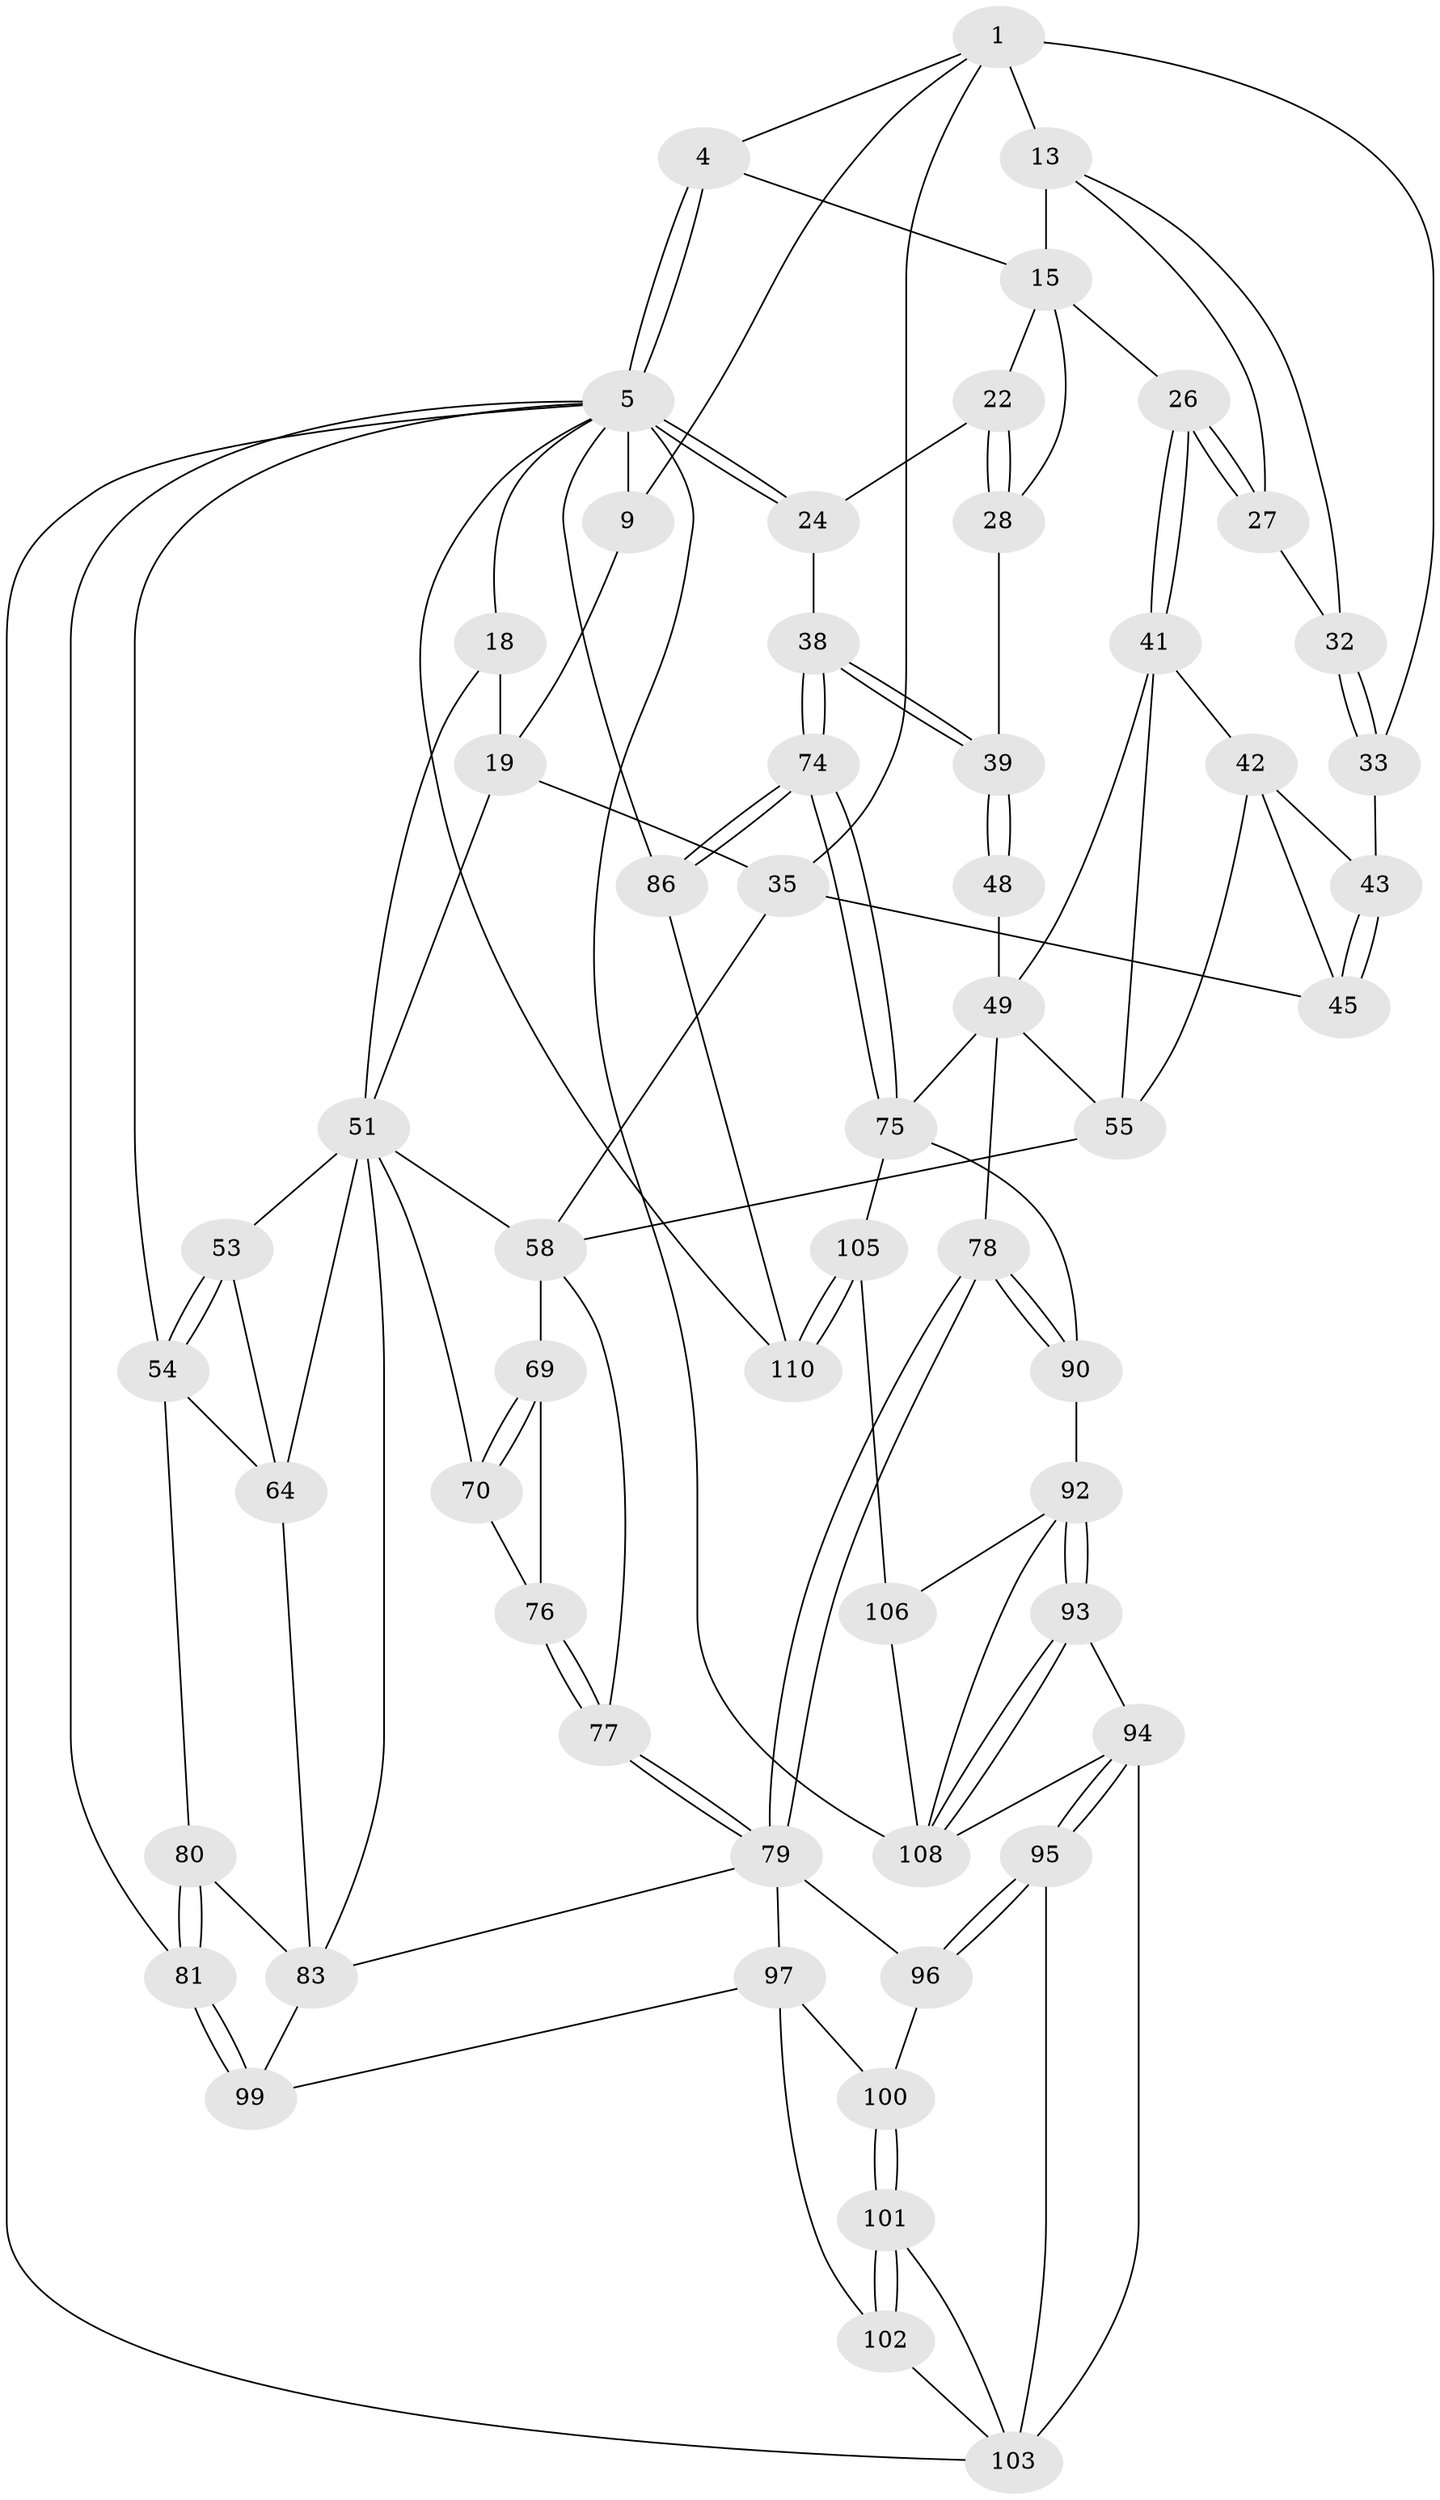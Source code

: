 // original degree distribution, {3: 0.017241379310344827, 4: 0.28448275862068967, 6: 0.2672413793103448, 5: 0.43103448275862066}
// Generated by graph-tools (version 1.1) at 2025/28/03/15/25 16:28:11]
// undirected, 58 vertices, 133 edges
graph export_dot {
graph [start="1"]
  node [color=gray90,style=filled];
  1 [pos="+0.3912470998567004+0",super="+2+8"];
  4 [pos="+0.6856554479238017+0"];
  5 [pos="+1+0",super="+85+6"];
  9 [pos="+0.35214260897233207+0.11941560032418908",super="+20"];
  13 [pos="+0.6163480591525395+0.05967629171364605",super="+16+14"];
  15 [pos="+0.7694842678377958+0.046558043508555864",super="+21"];
  18 [pos="+0+0.1234340243838761"];
  19 [pos="+0.14657395018199904+0.1393723699434055",super="+36"];
  22 [pos="+0.8522196842265126+0.07571865604794979",super="+23"];
  24 [pos="+1+0",super="+37"];
  26 [pos="+0.7630816018551068+0.25316378792071037"];
  27 [pos="+0.7101790947179087+0.17254358496895772"];
  28 [pos="+0.8626502340481376+0.1979834736469941",super="+31+29"];
  32 [pos="+0.5944261652104511+0.18409908820193716"];
  33 [pos="+0.565483799701437+0.25219857458766337"];
  35 [pos="+0.3729092711929791+0.2418643802628766",super="+46"];
  38 [pos="+1+0.4154658792487173"];
  39 [pos="+1+0.410539109019828",super="+40"];
  41 [pos="+0.7338648695092107+0.29316557484295186",super="+50"];
  42 [pos="+0.5967935468546369+0.2830108249232988",super="+47"];
  43 [pos="+0.5845033872321864+0.27819983725258596"];
  45 [pos="+0.5492879487961517+0.3401580307273861"];
  48 [pos="+0.9851733126119506+0.4176231809915345"];
  49 [pos="+0.970791722076464+0.42474747852935407",super="+65"];
  51 [pos="+0.22439969079555694+0.3404865275186577",super="+52+56"];
  53 [pos="+0.03792186901876532+0.383773169045129",super="+57"];
  54 [pos="+0+0.4305273564105541",super="+68"];
  55 [pos="+0.6700922989583938+0.4953129626199693",super="+61"];
  58 [pos="+0.46808068018305904+0.4587525565099067",super="+59+62"];
  64 [pos="+0.12265497746318481+0.5583518561394939",super="+67"];
  69 [pos="+0.35912883301433735+0.5701547848467174",super="+73"];
  70 [pos="+0.33316077842740394+0.6478534899974409"];
  74 [pos="+1+0.8306167580419901"];
  75 [pos="+0.9019021571902052+0.7130624299599201",super="+89"];
  76 [pos="+0.4138639461729106+0.6568881886540012"];
  77 [pos="+0.49159039713298086+0.6952214066834879"];
  78 [pos="+0.6165148992007216+0.7453493004980671"];
  79 [pos="+0.5241721811870944+0.7430545632459464",super="+87"];
  80 [pos="+0+0.8271868453789487"];
  81 [pos="+0+1"];
  83 [pos="+0.2390513254062871+0.7424147367667929",super="+84"];
  86 [pos="+1+0.8411949181532886"];
  90 [pos="+0.6199692198670311+0.7528503929727196"];
  92 [pos="+0.6098456426032054+0.8551079548714225",super="+107"];
  93 [pos="+0.5747025882926844+0.9146943964617511"];
  94 [pos="+0.4979337554591142+0.9532168080185183",super="+113"];
  95 [pos="+0.45711561759367775+0.8589804349162001"];
  96 [pos="+0.45659349017014905+0.8437804609969016"];
  97 [pos="+0.24259109091563205+0.7693525718809894",super="+98"];
  99 [pos="+0.1310255385742176+0.9104985145027785"];
  100 [pos="+0.3060299739192135+0.8338495702991706"];
  101 [pos="+0.3250025638963419+0.923626679026637"];
  102 [pos="+0.18843273953831532+1"];
  103 [pos="+0.36870089352524626+0.9421609524602351",super="+104"];
  105 [pos="+0.7645106816248625+0.8890545695869155"];
  106 [pos="+0.6673711376440741+0.9146396276433734"];
  108 [pos="+0.6502502240332728+1",super="+109"];
  110 [pos="+0.7652789126817319+0.8903575423954977"];
  1 -- 33;
  1 -- 35;
  1 -- 4;
  1 -- 13 [weight=2];
  1 -- 9;
  4 -- 5;
  4 -- 5;
  4 -- 15;
  5 -- 24;
  5 -- 24;
  5 -- 86;
  5 -- 110;
  5 -- 81;
  5 -- 18;
  5 -- 54;
  5 -- 103;
  5 -- 9 [weight=2];
  5 -- 108;
  9 -- 19;
  13 -- 27;
  13 -- 15;
  13 -- 32;
  15 -- 26;
  15 -- 22;
  15 -- 28;
  18 -- 19;
  18 -- 51;
  19 -- 35;
  19 -- 51;
  22 -- 28 [weight=2];
  22 -- 28;
  22 -- 24 [weight=2];
  24 -- 38;
  26 -- 27;
  26 -- 27;
  26 -- 41;
  26 -- 41;
  27 -- 32;
  28 -- 39 [weight=2];
  32 -- 33;
  32 -- 33;
  33 -- 43;
  35 -- 58;
  35 -- 45;
  38 -- 39;
  38 -- 39;
  38 -- 74;
  38 -- 74;
  39 -- 48 [weight=2];
  39 -- 48;
  41 -- 42;
  41 -- 55;
  41 -- 49;
  42 -- 43;
  42 -- 45;
  42 -- 55;
  43 -- 45;
  43 -- 45;
  48 -- 49;
  49 -- 75;
  49 -- 78;
  49 -- 55;
  51 -- 53 [weight=2];
  51 -- 64;
  51 -- 83;
  51 -- 70;
  51 -- 58;
  53 -- 54;
  53 -- 54;
  53 -- 64;
  54 -- 64;
  54 -- 80;
  55 -- 58;
  58 -- 69 [weight=2];
  58 -- 77;
  64 -- 83;
  69 -- 70;
  69 -- 70;
  69 -- 76;
  70 -- 76;
  74 -- 75;
  74 -- 75;
  74 -- 86;
  74 -- 86;
  75 -- 105;
  75 -- 90;
  76 -- 77;
  76 -- 77;
  77 -- 79;
  77 -- 79;
  78 -- 79;
  78 -- 79;
  78 -- 90;
  78 -- 90;
  79 -- 96;
  79 -- 97;
  79 -- 83;
  80 -- 81;
  80 -- 81;
  80 -- 83;
  81 -- 99;
  81 -- 99;
  83 -- 99;
  86 -- 110;
  90 -- 92;
  92 -- 93;
  92 -- 93;
  92 -- 108;
  92 -- 106;
  93 -- 94;
  93 -- 108;
  93 -- 108;
  94 -- 95;
  94 -- 95;
  94 -- 103 [weight=2];
  94 -- 108;
  95 -- 96;
  95 -- 96;
  95 -- 103;
  96 -- 100;
  97 -- 100;
  97 -- 99;
  97 -- 102;
  100 -- 101;
  100 -- 101;
  101 -- 102;
  101 -- 102;
  101 -- 103;
  102 -- 103;
  105 -- 106;
  105 -- 110;
  105 -- 110;
  106 -- 108;
}
